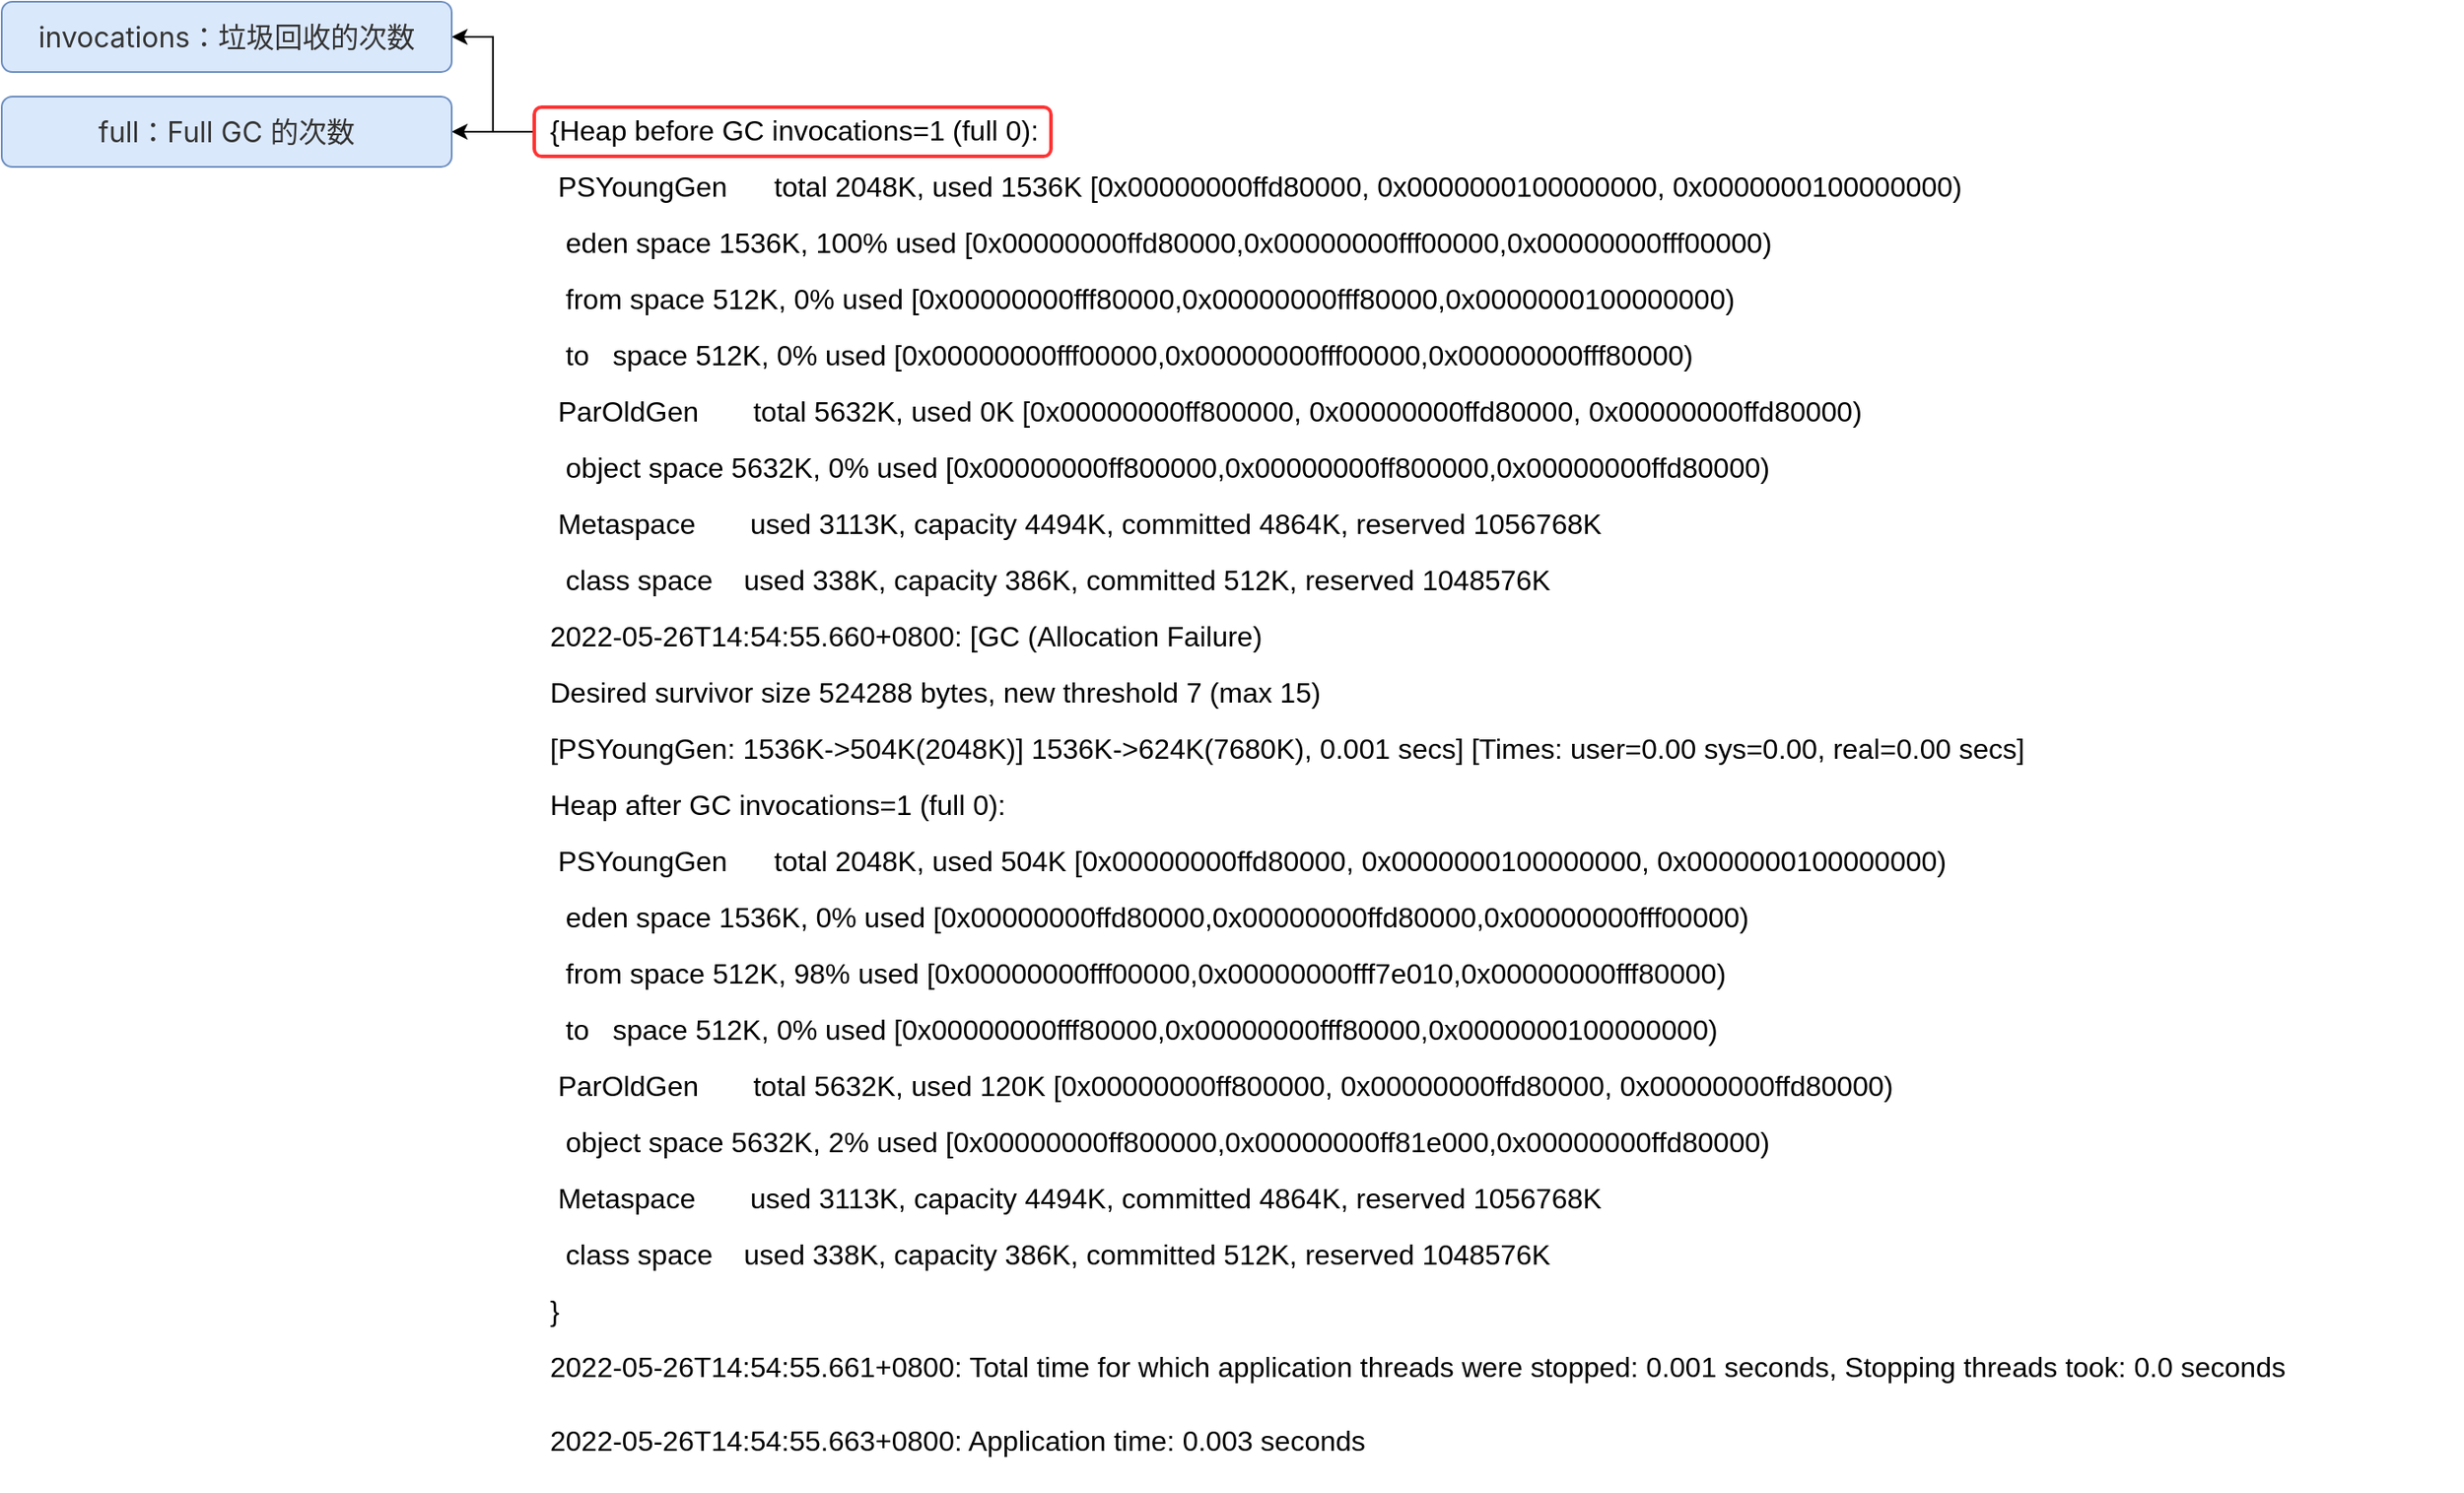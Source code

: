 <mxfile version="18.1.2" type="github">
  <diagram id="NlRJxYW8UpilXBL_nWnW" name="Page-1">
    <mxGraphModel dx="1747" dy="513" grid="0" gridSize="10" guides="1" tooltips="1" connect="1" arrows="1" fold="1" page="1" pageScale="1" pageWidth="827" pageHeight="1169" math="0" shadow="0">
      <root>
        <mxCell id="0" />
        <mxCell id="1" parent="0" />
        <mxCell id="u_Nbogl8nR4eLy22-XEc-3" value="&lt;p style=&quot;line-height: 2;&quot;&gt;&lt;span style=&quot;background-color: initial;&quot;&gt;{Heap before GC invocations=1 (full 0):&lt;/span&gt;&lt;br&gt;&lt;span style=&quot;background-color: initial;&quot;&gt;&amp;nbsp;PSYoungGen&amp;nbsp; &amp;nbsp; &amp;nbsp; total 2048K, used 1536K [0x00000000ffd80000, 0x0000000100000000, 0x0000000100000000)&lt;/span&gt;&lt;br&gt;&lt;span style=&quot;background-color: initial;&quot;&gt;&amp;nbsp; eden space 1536K, 100% used [0x00000000ffd80000,0x00000000fff00000,0x00000000fff00000)&lt;/span&gt;&lt;br&gt;&lt;span style=&quot;background-color: initial;&quot;&gt;&amp;nbsp; from space 512K, 0% used [0x00000000fff80000,0x00000000fff80000,0x0000000100000000)&lt;/span&gt;&lt;br&gt;&lt;span style=&quot;background-color: initial;&quot;&gt;&amp;nbsp; to&amp;nbsp; &amp;nbsp;space 512K, 0% used [0x00000000fff00000,0x00000000fff00000,0x00000000fff80000)&lt;/span&gt;&lt;br&gt;&lt;span style=&quot;background-color: initial;&quot;&gt;&amp;nbsp;ParOldGen&amp;nbsp; &amp;nbsp; &amp;nbsp; &amp;nbsp;total 5632K, used 0K [0x00000000ff800000, 0x00000000ffd80000, 0x00000000ffd80000)&lt;/span&gt;&lt;br&gt;&lt;span style=&quot;background-color: initial;&quot;&gt;&amp;nbsp; object space 5632K, 0% used [0x00000000ff800000,0x00000000ff800000,0x00000000ffd80000)&lt;/span&gt;&lt;br&gt;&lt;span style=&quot;background-color: initial;&quot;&gt;&amp;nbsp;Metaspace&amp;nbsp; &amp;nbsp; &amp;nbsp; &amp;nbsp;used 3113K, capacity 4494K, committed 4864K, reserved 1056768K&lt;/span&gt;&lt;br&gt;&lt;span style=&quot;background-color: initial;&quot;&gt;&amp;nbsp; class space&amp;nbsp; &amp;nbsp; used 338K, capacity 386K, committed 512K, reserved 1048576K&lt;/span&gt;&lt;br&gt;&lt;span style=&quot;background-color: initial;&quot;&gt;2022-05-26T14:54:55.660+0800: [GC (Allocation Failure)&amp;nbsp;&lt;/span&gt;&lt;br&gt;&lt;span style=&quot;background-color: initial;&quot;&gt;Desired survivor size 524288 bytes, new threshold 7 (max 15)&lt;/span&gt;&lt;br&gt;&lt;span style=&quot;background-color: initial;&quot;&gt;[PSYoungGen: 1536K-&amp;gt;504K(2048K)] 1536K-&amp;gt;624K(7680K), 0.001 secs] [Times: user=0.00 sys=0.00, real=0.00 secs]&amp;nbsp;&lt;/span&gt;&lt;br&gt;&lt;span style=&quot;background-color: initial;&quot;&gt;Heap after GC invocations=1 (full 0):&lt;/span&gt;&lt;br&gt;&lt;span style=&quot;background-color: initial;&quot;&gt;&amp;nbsp;PSYoungGen&amp;nbsp; &amp;nbsp; &amp;nbsp; total 2048K, used 504K [0x00000000ffd80000, 0x0000000100000000, 0x0000000100000000)&lt;/span&gt;&lt;br&gt;&lt;span style=&quot;background-color: initial;&quot;&gt;&amp;nbsp; eden space 1536K, 0% used [0x00000000ffd80000,0x00000000ffd80000,0x00000000fff00000)&lt;/span&gt;&lt;br&gt;&lt;span style=&quot;background-color: initial;&quot;&gt;&amp;nbsp; from space 512K, 98% used [0x00000000fff00000,0x00000000fff7e010,0x00000000fff80000)&lt;/span&gt;&lt;br&gt;&lt;span style=&quot;background-color: initial;&quot;&gt;&amp;nbsp; to&amp;nbsp; &amp;nbsp;space 512K, 0% used [0x00000000fff80000,0x00000000fff80000,0x0000000100000000)&lt;/span&gt;&lt;br&gt;&lt;span style=&quot;background-color: initial;&quot;&gt;&amp;nbsp;ParOldGen&amp;nbsp; &amp;nbsp; &amp;nbsp; &amp;nbsp;total 5632K, used 120K [0x00000000ff800000, 0x00000000ffd80000, 0x00000000ffd80000)&lt;/span&gt;&lt;br&gt;&lt;span style=&quot;background-color: initial;&quot;&gt;&amp;nbsp; object space 5632K, 2% used [0x00000000ff800000,0x00000000ff81e000,0x00000000ffd80000)&lt;/span&gt;&lt;br&gt;&lt;span style=&quot;background-color: initial;&quot;&gt;&amp;nbsp;Metaspace&amp;nbsp; &amp;nbsp; &amp;nbsp; &amp;nbsp;used 3113K, capacity 4494K, committed 4864K, reserved 1056768K&lt;/span&gt;&lt;br&gt;&lt;span style=&quot;background-color: initial;&quot;&gt;&amp;nbsp; class space&amp;nbsp; &amp;nbsp; used 338K, capacity 386K, committed 512K, reserved 1048576K&lt;/span&gt;&lt;br&gt;&lt;span style=&quot;background-color: initial;&quot;&gt;}&lt;/span&gt;&lt;br&gt;&lt;span style=&quot;background-color: initial;&quot;&gt;2022-05-26T14:54:55.661+0800: Total time for which application threads were stopped: 0.001 seconds, Stopping threads took: 0.0 seconds&lt;/span&gt;&lt;br&gt;&lt;/p&gt;&lt;div style=&quot;&quot;&gt;&lt;font style=&quot;font-size: 16px;&quot;&gt;2022-05-26T14:54:55.663+0800: Application time: 0.003 seconds&lt;/font&gt;&lt;/div&gt;&lt;p&gt;&lt;/p&gt;" style="text;html=1;align=left;verticalAlign=middle;resizable=0;points=[];autosize=1;strokeColor=none;fillColor=none;fontSize=16;" vertex="1" parent="1">
          <mxGeometry x="181" y="93" width="1090" height="810" as="geometry" />
        </mxCell>
        <mxCell id="u_Nbogl8nR4eLy22-XEc-8" style="edgeStyle=orthogonalEdgeStyle;rounded=0;orthogonalLoop=1;jettySize=auto;html=1;entryX=1;entryY=0.5;entryDx=0;entryDy=0;fontSize=16;" edge="1" parent="1" source="u_Nbogl8nR4eLy22-XEc-6" target="u_Nbogl8nR4eLy22-XEc-7">
          <mxGeometry relative="1" as="geometry" />
        </mxCell>
        <mxCell id="u_Nbogl8nR4eLy22-XEc-10" value="" style="edgeStyle=orthogonalEdgeStyle;rounded=0;orthogonalLoop=1;jettySize=auto;html=1;fontSize=16;" edge="1" parent="1" source="u_Nbogl8nR4eLy22-XEc-6" target="u_Nbogl8nR4eLy22-XEc-9">
          <mxGeometry relative="1" as="geometry" />
        </mxCell>
        <mxCell id="u_Nbogl8nR4eLy22-XEc-6" value="" style="rounded=1;whiteSpace=wrap;html=1;fontSize=16;fillColor=none;strokeWidth=2;strokeColor=#FF3333;" vertex="1" parent="1">
          <mxGeometry x="174" y="115" width="294" height="28" as="geometry" />
        </mxCell>
        <mxCell id="u_Nbogl8nR4eLy22-XEc-7" value="&lt;div style=&quot;text-align: start;&quot;&gt;&lt;span style=&quot;background-color: initial;&quot;&gt;&lt;font face=&quot;-apple-system, system-ui, Segoe UI, Roboto, Ubuntu, Cantarell, Noto Sans, sans-serif, BlinkMacSystemFont, Helvetica Neue, PingFang SC, Hiragino Sans GB, Microsoft YaHei, Arial&quot; color=&quot;#333333&quot;&gt;invocations：垃圾回收的次数&lt;/font&gt;&lt;/span&gt;&lt;/div&gt;" style="rounded=1;whiteSpace=wrap;html=1;fontSize=16;strokeColor=#6c8ebf;strokeWidth=1;fillColor=#dae8fc;" vertex="1" parent="1">
          <mxGeometry x="-129" y="55" width="256" height="40" as="geometry" />
        </mxCell>
        <mxCell id="u_Nbogl8nR4eLy22-XEc-9" value="&lt;div style=&quot;text-align: start;&quot;&gt;&lt;span style=&quot;background-color: initial;&quot;&gt;&lt;font face=&quot;-apple-system, system-ui, Segoe UI, Roboto, Ubuntu, Cantarell, Noto Sans, sans-serif, BlinkMacSystemFont, Helvetica Neue, PingFang SC, Hiragino Sans GB, Microsoft YaHei, Arial&quot; color=&quot;#333333&quot;&gt;full：Full GC 的次数&lt;/font&gt;&lt;/span&gt;&lt;/div&gt;" style="rounded=1;whiteSpace=wrap;html=1;fontSize=16;strokeColor=#6c8ebf;strokeWidth=1;fillColor=#dae8fc;" vertex="1" parent="1">
          <mxGeometry x="-129" y="109" width="256" height="40" as="geometry" />
        </mxCell>
      </root>
    </mxGraphModel>
  </diagram>
</mxfile>
